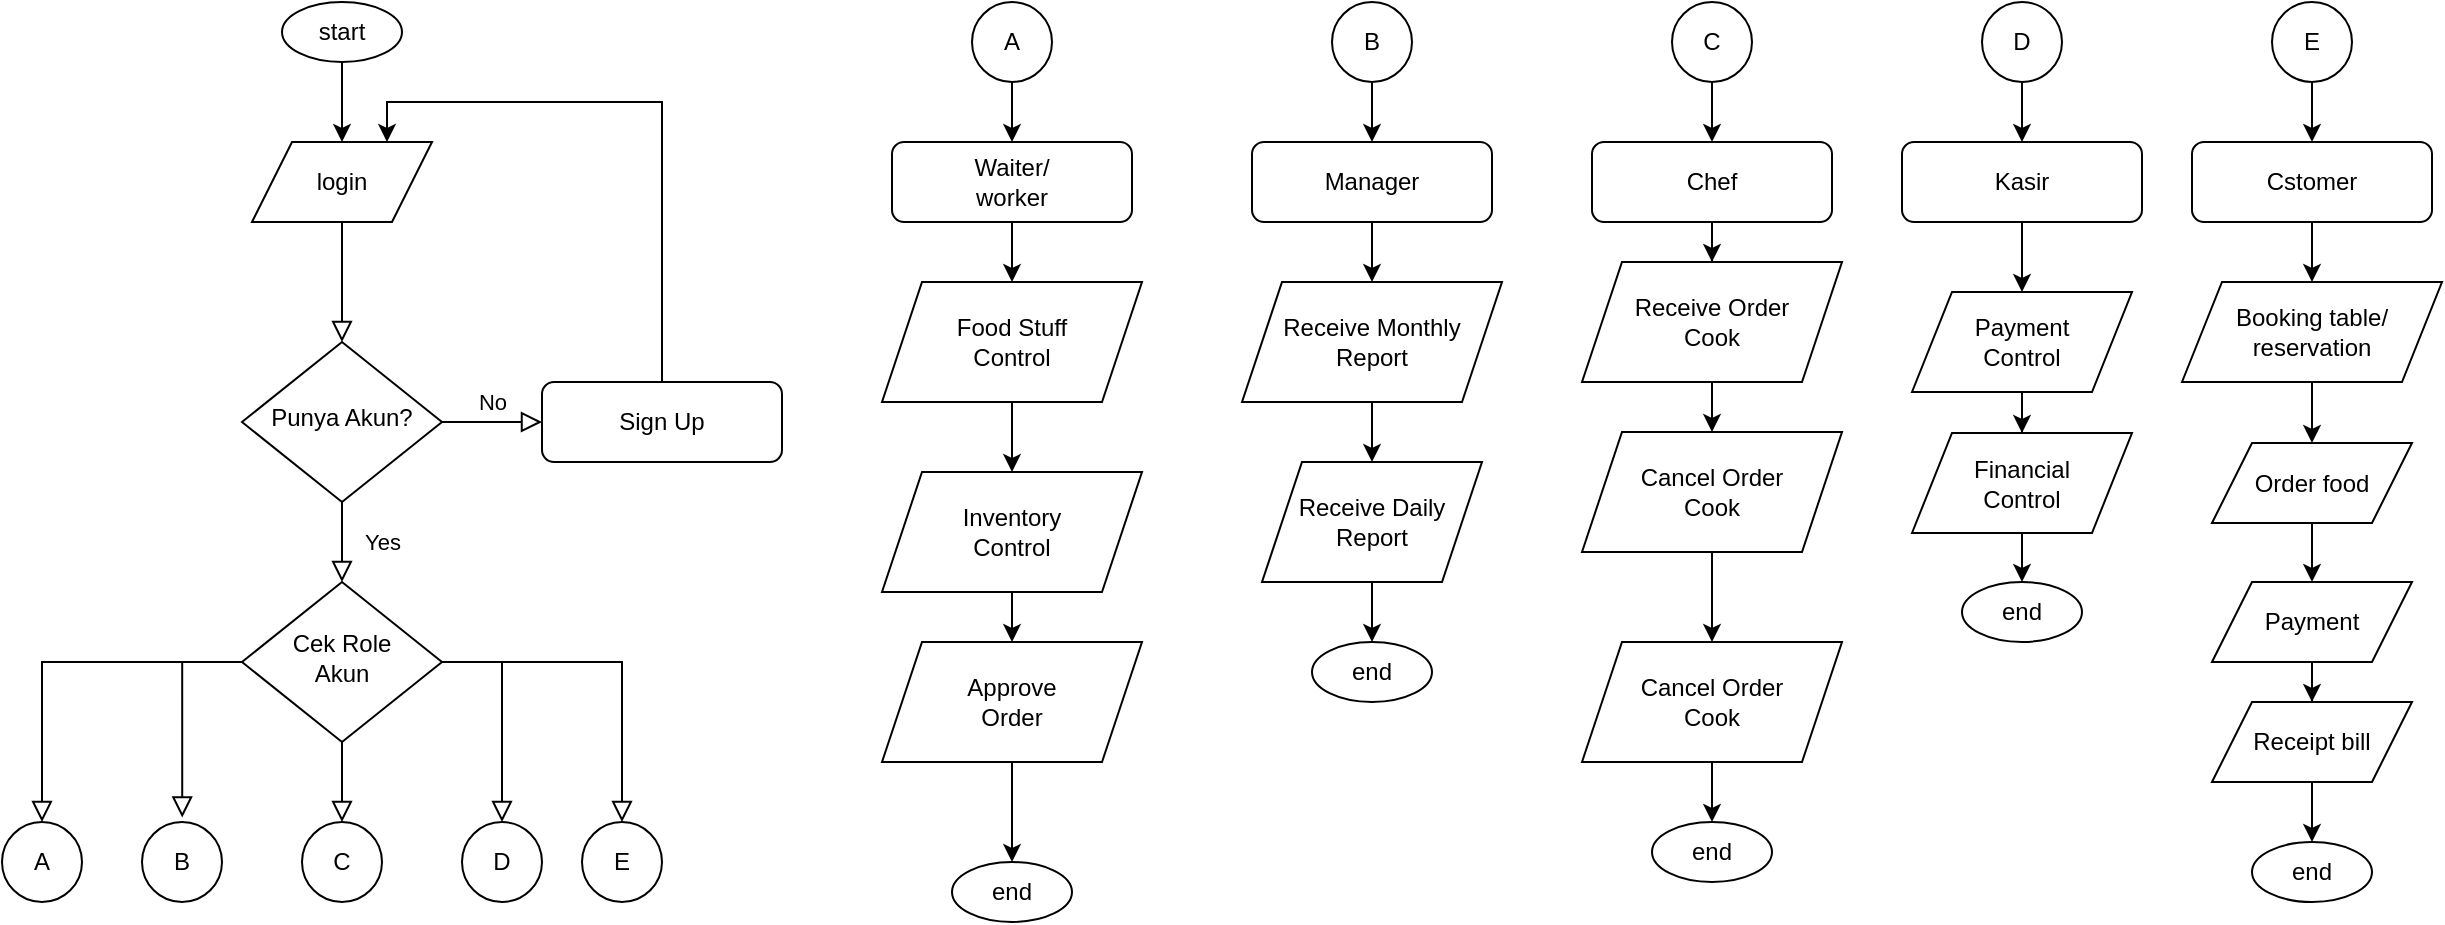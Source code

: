 <mxfile version="20.3.0" type="device"><diagram id="C5RBs43oDa-KdzZeNtuy" name="Page-1"><mxGraphModel dx="2076" dy="1282" grid="1" gridSize="10" guides="1" tooltips="1" connect="1" arrows="1" fold="1" page="1" pageScale="1" pageWidth="827" pageHeight="1169" math="0" shadow="0"><root><mxCell id="WIyWlLk6GJQsqaUBKTNV-0"/><mxCell id="WIyWlLk6GJQsqaUBKTNV-1" parent="WIyWlLk6GJQsqaUBKTNV-0"/><mxCell id="WIyWlLk6GJQsqaUBKTNV-2" value="" style="rounded=0;html=1;jettySize=auto;orthogonalLoop=1;fontSize=11;endArrow=block;endFill=0;endSize=8;strokeWidth=1;shadow=0;labelBackgroundColor=none;edgeStyle=orthogonalEdgeStyle;exitX=0.5;exitY=1;exitDx=0;exitDy=0;" parent="WIyWlLk6GJQsqaUBKTNV-1" source="uUsBbPnEJD3ubftMLSb5-40" target="WIyWlLk6GJQsqaUBKTNV-6" edge="1"><mxGeometry relative="1" as="geometry"><mxPoint x="260" y="260" as="sourcePoint"/></mxGeometry></mxCell><mxCell id="WIyWlLk6GJQsqaUBKTNV-4" value="Yes" style="rounded=0;html=1;jettySize=auto;orthogonalLoop=1;fontSize=11;endArrow=block;endFill=0;endSize=8;strokeWidth=1;shadow=0;labelBackgroundColor=none;edgeStyle=orthogonalEdgeStyle;" parent="WIyWlLk6GJQsqaUBKTNV-1" source="WIyWlLk6GJQsqaUBKTNV-6" target="WIyWlLk6GJQsqaUBKTNV-10" edge="1"><mxGeometry y="20" relative="1" as="geometry"><mxPoint as="offset"/></mxGeometry></mxCell><mxCell id="WIyWlLk6GJQsqaUBKTNV-5" value="No" style="edgeStyle=orthogonalEdgeStyle;rounded=0;html=1;jettySize=auto;orthogonalLoop=1;fontSize=11;endArrow=block;endFill=0;endSize=8;strokeWidth=1;shadow=0;labelBackgroundColor=none;" parent="WIyWlLk6GJQsqaUBKTNV-1" source="WIyWlLk6GJQsqaUBKTNV-6" target="WIyWlLk6GJQsqaUBKTNV-7" edge="1"><mxGeometry y="10" relative="1" as="geometry"><mxPoint as="offset"/></mxGeometry></mxCell><mxCell id="WIyWlLk6GJQsqaUBKTNV-6" value="Punya Akun?" style="rhombus;whiteSpace=wrap;html=1;shadow=0;fontFamily=Helvetica;fontSize=12;align=center;strokeWidth=1;spacing=6;spacingTop=-4;" parent="WIyWlLk6GJQsqaUBKTNV-1" vertex="1"><mxGeometry x="210" y="310" width="100" height="80" as="geometry"/></mxCell><mxCell id="uUsBbPnEJD3ubftMLSb5-41" style="edgeStyle=orthogonalEdgeStyle;rounded=0;orthogonalLoop=1;jettySize=auto;html=1;entryX=0.75;entryY=0;entryDx=0;entryDy=0;" parent="WIyWlLk6GJQsqaUBKTNV-1" source="WIyWlLk6GJQsqaUBKTNV-7" target="uUsBbPnEJD3ubftMLSb5-40" edge="1"><mxGeometry relative="1" as="geometry"><Array as="points"><mxPoint x="420" y="190"/><mxPoint x="283" y="190"/></Array></mxGeometry></mxCell><mxCell id="WIyWlLk6GJQsqaUBKTNV-7" value="Sign Up" style="rounded=1;whiteSpace=wrap;html=1;fontSize=12;glass=0;strokeWidth=1;shadow=0;" parent="WIyWlLk6GJQsqaUBKTNV-1" vertex="1"><mxGeometry x="360" y="330" width="120" height="40" as="geometry"/></mxCell><mxCell id="WIyWlLk6GJQsqaUBKTNV-8" value="" style="rounded=0;html=1;jettySize=auto;orthogonalLoop=1;fontSize=11;endArrow=block;endFill=0;endSize=8;strokeWidth=1;shadow=0;labelBackgroundColor=none;edgeStyle=orthogonalEdgeStyle;entryX=0.503;entryY=-0.056;entryDx=0;entryDy=0;entryPerimeter=0;" parent="WIyWlLk6GJQsqaUBKTNV-1" source="WIyWlLk6GJQsqaUBKTNV-10" target="uUsBbPnEJD3ubftMLSb5-101" edge="1"><mxGeometry x="0.333" y="20" relative="1" as="geometry"><mxPoint as="offset"/><mxPoint x="110" y="540" as="targetPoint"/></mxGeometry></mxCell><mxCell id="WIyWlLk6GJQsqaUBKTNV-9" value="" style="edgeStyle=orthogonalEdgeStyle;rounded=0;html=1;jettySize=auto;orthogonalLoop=1;fontSize=11;endArrow=block;endFill=0;endSize=8;strokeWidth=1;shadow=0;labelBackgroundColor=none;entryX=0.5;entryY=0;entryDx=0;entryDy=0;" parent="WIyWlLk6GJQsqaUBKTNV-1" source="WIyWlLk6GJQsqaUBKTNV-10" target="uUsBbPnEJD3ubftMLSb5-102" edge="1"><mxGeometry y="10" relative="1" as="geometry"><mxPoint as="offset"/><mxPoint x="260" y="540" as="targetPoint"/></mxGeometry></mxCell><mxCell id="WIyWlLk6GJQsqaUBKTNV-10" value="Cek Role &lt;br&gt;Akun" style="rhombus;whiteSpace=wrap;html=1;shadow=0;fontFamily=Helvetica;fontSize=12;align=center;strokeWidth=1;spacing=6;spacingTop=-4;" parent="WIyWlLk6GJQsqaUBKTNV-1" vertex="1"><mxGeometry x="210" y="430" width="100" height="80" as="geometry"/></mxCell><mxCell id="uUsBbPnEJD3ubftMLSb5-71" style="edgeStyle=orthogonalEdgeStyle;rounded=0;orthogonalLoop=1;jettySize=auto;html=1;entryX=0.5;entryY=0;entryDx=0;entryDy=0;" parent="WIyWlLk6GJQsqaUBKTNV-1" source="WIyWlLk6GJQsqaUBKTNV-11" target="uUsBbPnEJD3ubftMLSb5-63" edge="1"><mxGeometry relative="1" as="geometry"/></mxCell><mxCell id="WIyWlLk6GJQsqaUBKTNV-11" value="Kasir" style="rounded=1;whiteSpace=wrap;html=1;fontSize=12;glass=0;strokeWidth=1;shadow=0;" parent="WIyWlLk6GJQsqaUBKTNV-1" vertex="1"><mxGeometry x="1040" y="210" width="120" height="40" as="geometry"/></mxCell><mxCell id="uUsBbPnEJD3ubftMLSb5-73" style="edgeStyle=orthogonalEdgeStyle;rounded=0;orthogonalLoop=1;jettySize=auto;html=1;entryX=0.5;entryY=0;entryDx=0;entryDy=0;" parent="WIyWlLk6GJQsqaUBKTNV-1" source="WIyWlLk6GJQsqaUBKTNV-12" target="uUsBbPnEJD3ubftMLSb5-60" edge="1"><mxGeometry relative="1" as="geometry"/></mxCell><mxCell id="WIyWlLk6GJQsqaUBKTNV-12" value="Chef" style="rounded=1;whiteSpace=wrap;html=1;fontSize=12;glass=0;strokeWidth=1;shadow=0;" parent="WIyWlLk6GJQsqaUBKTNV-1" vertex="1"><mxGeometry x="885" y="210" width="120" height="40" as="geometry"/></mxCell><mxCell id="uUsBbPnEJD3ubftMLSb5-42" style="edgeStyle=orthogonalEdgeStyle;rounded=0;orthogonalLoop=1;jettySize=auto;html=1;entryX=0.5;entryY=0;entryDx=0;entryDy=0;exitX=0.5;exitY=1;exitDx=0;exitDy=0;" parent="WIyWlLk6GJQsqaUBKTNV-1" source="uUsBbPnEJD3ubftMLSb5-65" target="uUsBbPnEJD3ubftMLSb5-40" edge="1"><mxGeometry relative="1" as="geometry"><mxPoint x="247.5" y="205" as="sourcePoint"/></mxGeometry></mxCell><mxCell id="uUsBbPnEJD3ubftMLSb5-40" value="login" style="shape=parallelogram;perimeter=parallelogramPerimeter;whiteSpace=wrap;html=1;fixedSize=1;" parent="WIyWlLk6GJQsqaUBKTNV-1" vertex="1"><mxGeometry x="215" y="210" width="90" height="40" as="geometry"/></mxCell><mxCell id="uUsBbPnEJD3ubftMLSb5-44" value="" style="edgeStyle=orthogonalEdgeStyle;rounded=0;html=1;jettySize=auto;orthogonalLoop=1;fontSize=11;endArrow=block;endFill=0;endSize=8;strokeWidth=1;shadow=0;labelBackgroundColor=none;exitX=1;exitY=0.5;exitDx=0;exitDy=0;entryX=0.5;entryY=0;entryDx=0;entryDy=0;" parent="WIyWlLk6GJQsqaUBKTNV-1" source="WIyWlLk6GJQsqaUBKTNV-10" target="uUsBbPnEJD3ubftMLSb5-103" edge="1"><mxGeometry y="10" relative="1" as="geometry"><mxPoint as="offset"/><mxPoint x="400" y="510" as="sourcePoint"/><mxPoint x="400" y="540" as="targetPoint"/></mxGeometry></mxCell><mxCell id="uUsBbPnEJD3ubftMLSb5-76" style="edgeStyle=orthogonalEdgeStyle;rounded=0;orthogonalLoop=1;jettySize=auto;html=1;entryX=0.5;entryY=0;entryDx=0;entryDy=0;" parent="WIyWlLk6GJQsqaUBKTNV-1" source="uUsBbPnEJD3ubftMLSb5-45" target="uUsBbPnEJD3ubftMLSb5-57" edge="1"><mxGeometry relative="1" as="geometry"/></mxCell><mxCell id="uUsBbPnEJD3ubftMLSb5-45" value="Waiter/&lt;br&gt;worker" style="rounded=1;whiteSpace=wrap;html=1;fontSize=12;glass=0;strokeWidth=1;shadow=0;" parent="WIyWlLk6GJQsqaUBKTNV-1" vertex="1"><mxGeometry x="535" y="210" width="120" height="40" as="geometry"/></mxCell><mxCell id="uUsBbPnEJD3ubftMLSb5-79" style="edgeStyle=orthogonalEdgeStyle;rounded=0;orthogonalLoop=1;jettySize=auto;html=1;entryX=0.5;entryY=0;entryDx=0;entryDy=0;" parent="WIyWlLk6GJQsqaUBKTNV-1" source="uUsBbPnEJD3ubftMLSb5-47" target="uUsBbPnEJD3ubftMLSb5-55" edge="1"><mxGeometry relative="1" as="geometry"/></mxCell><mxCell id="uUsBbPnEJD3ubftMLSb5-47" value="Manager" style="rounded=1;whiteSpace=wrap;html=1;fontSize=12;glass=0;strokeWidth=1;shadow=0;" parent="WIyWlLk6GJQsqaUBKTNV-1" vertex="1"><mxGeometry x="715" y="210" width="120" height="40" as="geometry"/></mxCell><mxCell id="uUsBbPnEJD3ubftMLSb5-48" value="" style="edgeStyle=orthogonalEdgeStyle;rounded=0;html=1;jettySize=auto;orthogonalLoop=1;fontSize=11;endArrow=block;endFill=0;endSize=8;strokeWidth=1;shadow=0;labelBackgroundColor=none;exitX=0;exitY=0.5;exitDx=0;exitDy=0;entryX=0.5;entryY=0;entryDx=0;entryDy=0;" parent="WIyWlLk6GJQsqaUBKTNV-1" source="WIyWlLk6GJQsqaUBKTNV-10" target="uUsBbPnEJD3ubftMLSb5-100" edge="1"><mxGeometry y="10" relative="1" as="geometry"><mxPoint as="offset"/><mxPoint x="-30" y="510" as="sourcePoint"/><mxPoint x="-30" y="540" as="targetPoint"/></mxGeometry></mxCell><mxCell id="uUsBbPnEJD3ubftMLSb5-67" style="edgeStyle=orthogonalEdgeStyle;rounded=0;orthogonalLoop=1;jettySize=auto;html=1;entryX=0.5;entryY=0;entryDx=0;entryDy=0;" parent="WIyWlLk6GJQsqaUBKTNV-1" source="uUsBbPnEJD3ubftMLSb5-49" target="uUsBbPnEJD3ubftMLSb5-52" edge="1"><mxGeometry relative="1" as="geometry"/></mxCell><mxCell id="uUsBbPnEJD3ubftMLSb5-49" value="Cstomer" style="rounded=1;whiteSpace=wrap;html=1;fontSize=12;glass=0;strokeWidth=1;shadow=0;" parent="WIyWlLk6GJQsqaUBKTNV-1" vertex="1"><mxGeometry x="1185" y="210" width="120" height="40" as="geometry"/></mxCell><mxCell id="uUsBbPnEJD3ubftMLSb5-69" style="edgeStyle=orthogonalEdgeStyle;rounded=0;orthogonalLoop=1;jettySize=auto;html=1;entryX=0.5;entryY=0;entryDx=0;entryDy=0;" parent="WIyWlLk6GJQsqaUBKTNV-1" source="uUsBbPnEJD3ubftMLSb5-51" target="uUsBbPnEJD3ubftMLSb5-53" edge="1"><mxGeometry relative="1" as="geometry"/></mxCell><mxCell id="uUsBbPnEJD3ubftMLSb5-51" value="Order food" style="shape=parallelogram;perimeter=parallelogramPerimeter;whiteSpace=wrap;html=1;fixedSize=1;" parent="WIyWlLk6GJQsqaUBKTNV-1" vertex="1"><mxGeometry x="1195" y="360.5" width="100" height="40" as="geometry"/></mxCell><mxCell id="uUsBbPnEJD3ubftMLSb5-68" style="edgeStyle=orthogonalEdgeStyle;rounded=0;orthogonalLoop=1;jettySize=auto;html=1;entryX=0.5;entryY=0;entryDx=0;entryDy=0;" parent="WIyWlLk6GJQsqaUBKTNV-1" source="uUsBbPnEJD3ubftMLSb5-52" target="uUsBbPnEJD3ubftMLSb5-51" edge="1"><mxGeometry relative="1" as="geometry"/></mxCell><mxCell id="uUsBbPnEJD3ubftMLSb5-52" value="Booking table/&lt;br&gt;reservation" style="shape=parallelogram;perimeter=parallelogramPerimeter;whiteSpace=wrap;html=1;fixedSize=1;" parent="WIyWlLk6GJQsqaUBKTNV-1" vertex="1"><mxGeometry x="1180" y="280" width="130" height="50" as="geometry"/></mxCell><mxCell id="uUsBbPnEJD3ubftMLSb5-70" style="edgeStyle=orthogonalEdgeStyle;rounded=0;orthogonalLoop=1;jettySize=auto;html=1;entryX=0.5;entryY=0;entryDx=0;entryDy=0;" parent="WIyWlLk6GJQsqaUBKTNV-1" source="uUsBbPnEJD3ubftMLSb5-53" target="uUsBbPnEJD3ubftMLSb5-54" edge="1"><mxGeometry relative="1" as="geometry"/></mxCell><mxCell id="uUsBbPnEJD3ubftMLSb5-53" value="Payment" style="shape=parallelogram;perimeter=parallelogramPerimeter;whiteSpace=wrap;html=1;fixedSize=1;" parent="WIyWlLk6GJQsqaUBKTNV-1" vertex="1"><mxGeometry x="1195" y="430" width="100" height="40" as="geometry"/></mxCell><mxCell id="uUsBbPnEJD3ubftMLSb5-99" style="edgeStyle=orthogonalEdgeStyle;rounded=0;orthogonalLoop=1;jettySize=auto;html=1;entryX=0.5;entryY=0;entryDx=0;entryDy=0;" parent="WIyWlLk6GJQsqaUBKTNV-1" source="uUsBbPnEJD3ubftMLSb5-54" target="uUsBbPnEJD3ubftMLSb5-92" edge="1"><mxGeometry relative="1" as="geometry"/></mxCell><mxCell id="uUsBbPnEJD3ubftMLSb5-54" value="Receipt bill" style="shape=parallelogram;perimeter=parallelogramPerimeter;whiteSpace=wrap;html=1;fixedSize=1;" parent="WIyWlLk6GJQsqaUBKTNV-1" vertex="1"><mxGeometry x="1195" y="490" width="100" height="40" as="geometry"/></mxCell><mxCell id="uUsBbPnEJD3ubftMLSb5-80" style="edgeStyle=orthogonalEdgeStyle;rounded=0;orthogonalLoop=1;jettySize=auto;html=1;entryX=0.5;entryY=0;entryDx=0;entryDy=0;" parent="WIyWlLk6GJQsqaUBKTNV-1" source="uUsBbPnEJD3ubftMLSb5-55" target="uUsBbPnEJD3ubftMLSb5-56" edge="1"><mxGeometry relative="1" as="geometry"/></mxCell><mxCell id="uUsBbPnEJD3ubftMLSb5-55" value="Receive Monthly Report" style="shape=parallelogram;perimeter=parallelogramPerimeter;whiteSpace=wrap;html=1;fixedSize=1;" parent="WIyWlLk6GJQsqaUBKTNV-1" vertex="1"><mxGeometry x="710" y="280" width="130" height="60" as="geometry"/></mxCell><mxCell id="uUsBbPnEJD3ubftMLSb5-96" style="edgeStyle=orthogonalEdgeStyle;rounded=0;orthogonalLoop=1;jettySize=auto;html=1;entryX=0.5;entryY=0;entryDx=0;entryDy=0;" parent="WIyWlLk6GJQsqaUBKTNV-1" source="uUsBbPnEJD3ubftMLSb5-56" target="uUsBbPnEJD3ubftMLSb5-89" edge="1"><mxGeometry relative="1" as="geometry"/></mxCell><mxCell id="uUsBbPnEJD3ubftMLSb5-56" value="Receive Daily Report" style="shape=parallelogram;perimeter=parallelogramPerimeter;whiteSpace=wrap;html=1;fixedSize=1;" parent="WIyWlLk6GJQsqaUBKTNV-1" vertex="1"><mxGeometry x="720" y="370" width="110" height="60" as="geometry"/></mxCell><mxCell id="uUsBbPnEJD3ubftMLSb5-77" style="edgeStyle=orthogonalEdgeStyle;rounded=0;orthogonalLoop=1;jettySize=auto;html=1;entryX=0.5;entryY=0;entryDx=0;entryDy=0;" parent="WIyWlLk6GJQsqaUBKTNV-1" source="uUsBbPnEJD3ubftMLSb5-57" target="uUsBbPnEJD3ubftMLSb5-58" edge="1"><mxGeometry relative="1" as="geometry"/></mxCell><mxCell id="uUsBbPnEJD3ubftMLSb5-57" value="Food Stuff &lt;br&gt;Control" style="shape=parallelogram;perimeter=parallelogramPerimeter;whiteSpace=wrap;html=1;fixedSize=1;" parent="WIyWlLk6GJQsqaUBKTNV-1" vertex="1"><mxGeometry x="530" y="280" width="130" height="60" as="geometry"/></mxCell><mxCell id="uUsBbPnEJD3ubftMLSb5-78" style="edgeStyle=orthogonalEdgeStyle;rounded=0;orthogonalLoop=1;jettySize=auto;html=1;entryX=0.5;entryY=0;entryDx=0;entryDy=0;" parent="WIyWlLk6GJQsqaUBKTNV-1" source="uUsBbPnEJD3ubftMLSb5-58" target="uUsBbPnEJD3ubftMLSb5-59" edge="1"><mxGeometry relative="1" as="geometry"/></mxCell><mxCell id="uUsBbPnEJD3ubftMLSb5-58" value="Inventory &lt;br&gt;Control" style="shape=parallelogram;perimeter=parallelogramPerimeter;whiteSpace=wrap;html=1;fixedSize=1;" parent="WIyWlLk6GJQsqaUBKTNV-1" vertex="1"><mxGeometry x="530" y="375" width="130" height="60" as="geometry"/></mxCell><mxCell id="uUsBbPnEJD3ubftMLSb5-95" style="edgeStyle=orthogonalEdgeStyle;rounded=0;orthogonalLoop=1;jettySize=auto;html=1;entryX=0.5;entryY=0;entryDx=0;entryDy=0;" parent="WIyWlLk6GJQsqaUBKTNV-1" source="uUsBbPnEJD3ubftMLSb5-59" target="uUsBbPnEJD3ubftMLSb5-66" edge="1"><mxGeometry relative="1" as="geometry"/></mxCell><mxCell id="uUsBbPnEJD3ubftMLSb5-59" value="Approve &lt;br&gt;Order" style="shape=parallelogram;perimeter=parallelogramPerimeter;whiteSpace=wrap;html=1;fixedSize=1;" parent="WIyWlLk6GJQsqaUBKTNV-1" vertex="1"><mxGeometry x="530" y="460" width="130" height="60" as="geometry"/></mxCell><mxCell id="uUsBbPnEJD3ubftMLSb5-74" style="edgeStyle=orthogonalEdgeStyle;rounded=0;orthogonalLoop=1;jettySize=auto;html=1;entryX=0.5;entryY=0;entryDx=0;entryDy=0;" parent="WIyWlLk6GJQsqaUBKTNV-1" source="uUsBbPnEJD3ubftMLSb5-60" target="uUsBbPnEJD3ubftMLSb5-61" edge="1"><mxGeometry relative="1" as="geometry"/></mxCell><mxCell id="uUsBbPnEJD3ubftMLSb5-60" value="Receive Order &lt;br&gt;Cook" style="shape=parallelogram;perimeter=parallelogramPerimeter;whiteSpace=wrap;html=1;fixedSize=1;" parent="WIyWlLk6GJQsqaUBKTNV-1" vertex="1"><mxGeometry x="880" y="270" width="130" height="60" as="geometry"/></mxCell><mxCell id="uUsBbPnEJD3ubftMLSb5-75" style="edgeStyle=orthogonalEdgeStyle;rounded=0;orthogonalLoop=1;jettySize=auto;html=1;entryX=0.5;entryY=0;entryDx=0;entryDy=0;" parent="WIyWlLk6GJQsqaUBKTNV-1" source="uUsBbPnEJD3ubftMLSb5-61" target="uUsBbPnEJD3ubftMLSb5-62" edge="1"><mxGeometry relative="1" as="geometry"/></mxCell><mxCell id="uUsBbPnEJD3ubftMLSb5-61" value="Cancel Order&lt;br&gt;Cook" style="shape=parallelogram;perimeter=parallelogramPerimeter;whiteSpace=wrap;html=1;fixedSize=1;" parent="WIyWlLk6GJQsqaUBKTNV-1" vertex="1"><mxGeometry x="880" y="355" width="130" height="60" as="geometry"/></mxCell><mxCell id="uUsBbPnEJD3ubftMLSb5-97" style="edgeStyle=orthogonalEdgeStyle;rounded=0;orthogonalLoop=1;jettySize=auto;html=1;entryX=0.5;entryY=0;entryDx=0;entryDy=0;" parent="WIyWlLk6GJQsqaUBKTNV-1" source="uUsBbPnEJD3ubftMLSb5-62" target="uUsBbPnEJD3ubftMLSb5-90" edge="1"><mxGeometry relative="1" as="geometry"/></mxCell><mxCell id="uUsBbPnEJD3ubftMLSb5-62" value="Cancel Order &lt;br&gt;Cook" style="shape=parallelogram;perimeter=parallelogramPerimeter;whiteSpace=wrap;html=1;fixedSize=1;" parent="WIyWlLk6GJQsqaUBKTNV-1" vertex="1"><mxGeometry x="880" y="460" width="130" height="60" as="geometry"/></mxCell><mxCell id="uUsBbPnEJD3ubftMLSb5-72" style="edgeStyle=orthogonalEdgeStyle;rounded=0;orthogonalLoop=1;jettySize=auto;html=1;" parent="WIyWlLk6GJQsqaUBKTNV-1" source="uUsBbPnEJD3ubftMLSb5-63" target="uUsBbPnEJD3ubftMLSb5-64" edge="1"><mxGeometry relative="1" as="geometry"/></mxCell><mxCell id="uUsBbPnEJD3ubftMLSb5-63" value="Payment&lt;br&gt;Control" style="shape=parallelogram;perimeter=parallelogramPerimeter;whiteSpace=wrap;html=1;fixedSize=1;" parent="WIyWlLk6GJQsqaUBKTNV-1" vertex="1"><mxGeometry x="1045" y="285" width="110" height="50" as="geometry"/></mxCell><mxCell id="uUsBbPnEJD3ubftMLSb5-98" style="edgeStyle=orthogonalEdgeStyle;rounded=0;orthogonalLoop=1;jettySize=auto;html=1;entryX=0.5;entryY=0;entryDx=0;entryDy=0;" parent="WIyWlLk6GJQsqaUBKTNV-1" source="uUsBbPnEJD3ubftMLSb5-64" target="uUsBbPnEJD3ubftMLSb5-91" edge="1"><mxGeometry relative="1" as="geometry"/></mxCell><mxCell id="uUsBbPnEJD3ubftMLSb5-64" value="Financial &lt;br&gt;Control" style="shape=parallelogram;perimeter=parallelogramPerimeter;whiteSpace=wrap;html=1;fixedSize=1;" parent="WIyWlLk6GJQsqaUBKTNV-1" vertex="1"><mxGeometry x="1045" y="355.5" width="110" height="50" as="geometry"/></mxCell><mxCell id="uUsBbPnEJD3ubftMLSb5-65" value="start" style="ellipse;whiteSpace=wrap;html=1;" parent="WIyWlLk6GJQsqaUBKTNV-1" vertex="1"><mxGeometry x="230" y="140" width="60" height="30" as="geometry"/></mxCell><mxCell id="uUsBbPnEJD3ubftMLSb5-66" value="end" style="ellipse;whiteSpace=wrap;html=1;" parent="WIyWlLk6GJQsqaUBKTNV-1" vertex="1"><mxGeometry x="565" y="570" width="60" height="30" as="geometry"/></mxCell><mxCell id="uUsBbPnEJD3ubftMLSb5-86" value="" style="edgeStyle=orthogonalEdgeStyle;rounded=0;html=1;jettySize=auto;orthogonalLoop=1;fontSize=11;endArrow=block;endFill=0;endSize=8;strokeWidth=1;shadow=0;labelBackgroundColor=none;exitX=1;exitY=0.5;exitDx=0;exitDy=0;entryX=0.5;entryY=0;entryDx=0;entryDy=0;" parent="WIyWlLk6GJQsqaUBKTNV-1" source="WIyWlLk6GJQsqaUBKTNV-10" target="uUsBbPnEJD3ubftMLSb5-104" edge="1"><mxGeometry y="10" relative="1" as="geometry"><mxPoint as="offset"/><mxPoint x="320" y="480" as="sourcePoint"/><mxPoint x="530" y="540" as="targetPoint"/></mxGeometry></mxCell><mxCell id="uUsBbPnEJD3ubftMLSb5-89" value="end" style="ellipse;whiteSpace=wrap;html=1;" parent="WIyWlLk6GJQsqaUBKTNV-1" vertex="1"><mxGeometry x="745" y="460" width="60" height="30" as="geometry"/></mxCell><mxCell id="uUsBbPnEJD3ubftMLSb5-90" value="end" style="ellipse;whiteSpace=wrap;html=1;" parent="WIyWlLk6GJQsqaUBKTNV-1" vertex="1"><mxGeometry x="915" y="550" width="60" height="30" as="geometry"/></mxCell><mxCell id="uUsBbPnEJD3ubftMLSb5-91" value="end" style="ellipse;whiteSpace=wrap;html=1;" parent="WIyWlLk6GJQsqaUBKTNV-1" vertex="1"><mxGeometry x="1070" y="430" width="60" height="30" as="geometry"/></mxCell><mxCell id="uUsBbPnEJD3ubftMLSb5-92" value="end" style="ellipse;whiteSpace=wrap;html=1;" parent="WIyWlLk6GJQsqaUBKTNV-1" vertex="1"><mxGeometry x="1215" y="560" width="60" height="30" as="geometry"/></mxCell><mxCell id="uUsBbPnEJD3ubftMLSb5-100" value="A" style="ellipse;whiteSpace=wrap;html=1;aspect=fixed;" parent="WIyWlLk6GJQsqaUBKTNV-1" vertex="1"><mxGeometry x="90" y="550" width="40" height="40" as="geometry"/></mxCell><mxCell id="uUsBbPnEJD3ubftMLSb5-101" value="B" style="ellipse;whiteSpace=wrap;html=1;aspect=fixed;" parent="WIyWlLk6GJQsqaUBKTNV-1" vertex="1"><mxGeometry x="160" y="550" width="40" height="40" as="geometry"/></mxCell><mxCell id="uUsBbPnEJD3ubftMLSb5-102" value="C" style="ellipse;whiteSpace=wrap;html=1;aspect=fixed;" parent="WIyWlLk6GJQsqaUBKTNV-1" vertex="1"><mxGeometry x="240" y="550" width="40" height="40" as="geometry"/></mxCell><mxCell id="uUsBbPnEJD3ubftMLSb5-103" value="D" style="ellipse;whiteSpace=wrap;html=1;aspect=fixed;" parent="WIyWlLk6GJQsqaUBKTNV-1" vertex="1"><mxGeometry x="320" y="550" width="40" height="40" as="geometry"/></mxCell><mxCell id="uUsBbPnEJD3ubftMLSb5-104" value="E" style="ellipse;whiteSpace=wrap;html=1;aspect=fixed;" parent="WIyWlLk6GJQsqaUBKTNV-1" vertex="1"><mxGeometry x="380" y="550" width="40" height="40" as="geometry"/></mxCell><mxCell id="uUsBbPnEJD3ubftMLSb5-110" style="edgeStyle=orthogonalEdgeStyle;rounded=0;orthogonalLoop=1;jettySize=auto;html=1;entryX=0.5;entryY=0;entryDx=0;entryDy=0;" parent="WIyWlLk6GJQsqaUBKTNV-1" source="uUsBbPnEJD3ubftMLSb5-105" target="uUsBbPnEJD3ubftMLSb5-45" edge="1"><mxGeometry relative="1" as="geometry"/></mxCell><mxCell id="uUsBbPnEJD3ubftMLSb5-105" value="A" style="ellipse;whiteSpace=wrap;html=1;aspect=fixed;" parent="WIyWlLk6GJQsqaUBKTNV-1" vertex="1"><mxGeometry x="575" y="140" width="40" height="40" as="geometry"/></mxCell><mxCell id="uUsBbPnEJD3ubftMLSb5-111" style="edgeStyle=orthogonalEdgeStyle;rounded=0;orthogonalLoop=1;jettySize=auto;html=1;exitX=0.5;exitY=1;exitDx=0;exitDy=0;entryX=0.5;entryY=0;entryDx=0;entryDy=0;" parent="WIyWlLk6GJQsqaUBKTNV-1" source="uUsBbPnEJD3ubftMLSb5-106" target="uUsBbPnEJD3ubftMLSb5-47" edge="1"><mxGeometry relative="1" as="geometry"/></mxCell><mxCell id="uUsBbPnEJD3ubftMLSb5-106" value="B" style="ellipse;whiteSpace=wrap;html=1;aspect=fixed;" parent="WIyWlLk6GJQsqaUBKTNV-1" vertex="1"><mxGeometry x="755" y="140" width="40" height="40" as="geometry"/></mxCell><mxCell id="uUsBbPnEJD3ubftMLSb5-112" style="edgeStyle=orthogonalEdgeStyle;rounded=0;orthogonalLoop=1;jettySize=auto;html=1;entryX=0.5;entryY=0;entryDx=0;entryDy=0;" parent="WIyWlLk6GJQsqaUBKTNV-1" source="uUsBbPnEJD3ubftMLSb5-107" target="WIyWlLk6GJQsqaUBKTNV-12" edge="1"><mxGeometry relative="1" as="geometry"/></mxCell><mxCell id="uUsBbPnEJD3ubftMLSb5-107" value="C" style="ellipse;whiteSpace=wrap;html=1;aspect=fixed;" parent="WIyWlLk6GJQsqaUBKTNV-1" vertex="1"><mxGeometry x="925" y="140" width="40" height="40" as="geometry"/></mxCell><mxCell id="uUsBbPnEJD3ubftMLSb5-113" style="edgeStyle=orthogonalEdgeStyle;rounded=0;orthogonalLoop=1;jettySize=auto;html=1;entryX=0.5;entryY=0;entryDx=0;entryDy=0;" parent="WIyWlLk6GJQsqaUBKTNV-1" source="uUsBbPnEJD3ubftMLSb5-108" target="WIyWlLk6GJQsqaUBKTNV-11" edge="1"><mxGeometry relative="1" as="geometry"/></mxCell><mxCell id="uUsBbPnEJD3ubftMLSb5-108" value="D" style="ellipse;whiteSpace=wrap;html=1;aspect=fixed;" parent="WIyWlLk6GJQsqaUBKTNV-1" vertex="1"><mxGeometry x="1080" y="140" width="40" height="40" as="geometry"/></mxCell><mxCell id="uUsBbPnEJD3ubftMLSb5-114" style="edgeStyle=orthogonalEdgeStyle;rounded=0;orthogonalLoop=1;jettySize=auto;html=1;entryX=0.5;entryY=0;entryDx=0;entryDy=0;" parent="WIyWlLk6GJQsqaUBKTNV-1" source="uUsBbPnEJD3ubftMLSb5-109" target="uUsBbPnEJD3ubftMLSb5-49" edge="1"><mxGeometry relative="1" as="geometry"/></mxCell><mxCell id="uUsBbPnEJD3ubftMLSb5-109" value="E" style="ellipse;whiteSpace=wrap;html=1;aspect=fixed;" parent="WIyWlLk6GJQsqaUBKTNV-1" vertex="1"><mxGeometry x="1225" y="140" width="40" height="40" as="geometry"/></mxCell></root></mxGraphModel></diagram></mxfile>